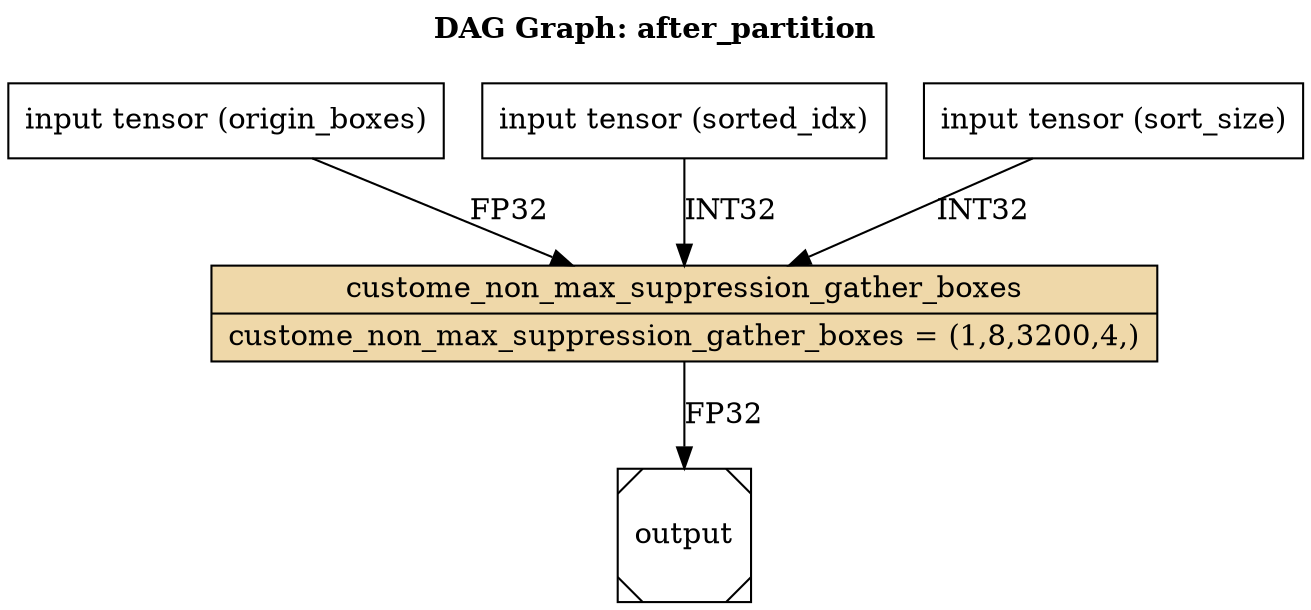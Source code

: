 digraph G {
labelloc="t";
label=<<b>DAG Graph: after_partition</b><br/><br/>>;
tensor_0x31d9f90 [label="input tensor (origin_boxes)", shape="box", fillcolor="#ffffff" ];
tensor_0x31d8240 [label="input tensor (sorted_idx)", shape="box", fillcolor="#ffffff" ];
tensor_0x30db5c0 [label="input tensor (sort_size)", shape="box", fillcolor="#ffffff" ];
node_0x31d9b30 [label="{custome_non_max_suppression_gather_boxes|{custome_non_max_suppression_gather_boxes = (1,8,3200,4,)}}", style="solid,filled", fontcolor="#000000", color="#000000", shape="record", fillcolor="#efd8a9" ];
node_output [label="output", shape="Msquare" ];
tensor_0x31d9f90 -> node_0x31d9b30 [label="FP32", color="#000000"]
tensor_0x31d8240 -> node_0x31d9b30 [label="INT32", color="#000000"]
tensor_0x30db5c0 -> node_0x31d9b30 [label="INT32", color="#000000"]
node_0x31d9b30 -> node_output [label="FP32", color="#000000"]
}
